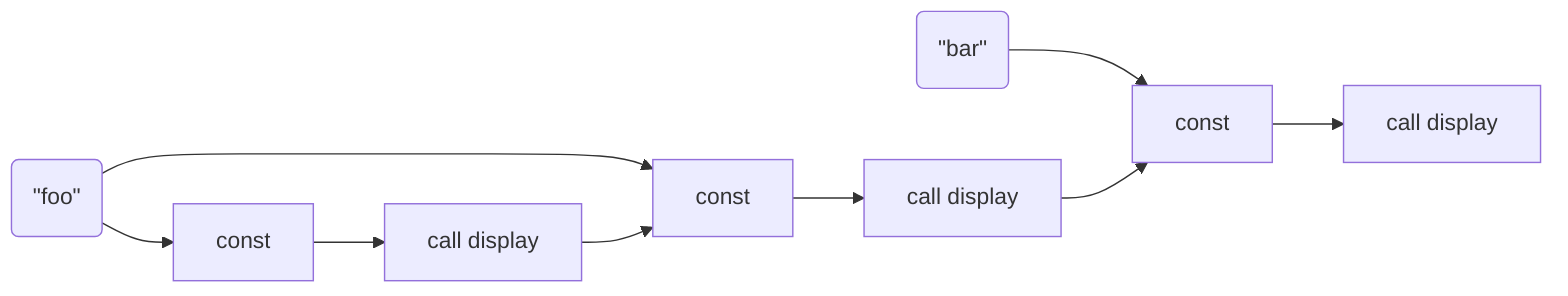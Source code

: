 flowchart LR
  d0(#quot;foo#quot;) --> c0
  d0 --> c2
  d1(#quot;bar#quot;) --> c4
  c0[const ] --> c1[call display] --> c2
  c2[const] --> c3[call display] --> c4
  c4[const] --> c5[call display]